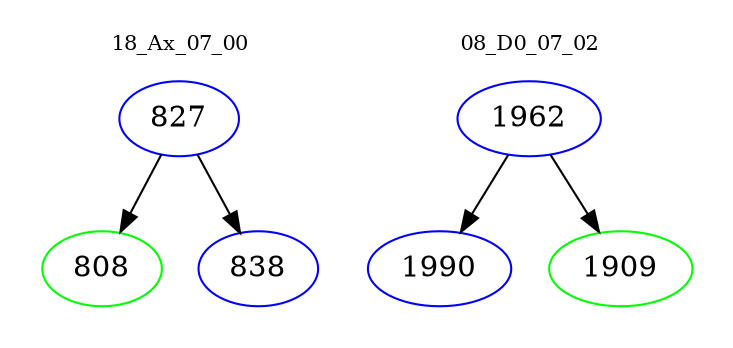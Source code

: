 digraph{
subgraph cluster_0 {
color = white
label = "18_Ax_07_00";
fontsize=10;
T0_827 [label="827", color="blue"]
T0_827 -> T0_808 [color="black"]
T0_808 [label="808", color="green"]
T0_827 -> T0_838 [color="black"]
T0_838 [label="838", color="blue"]
}
subgraph cluster_1 {
color = white
label = "08_D0_07_02";
fontsize=10;
T1_1962 [label="1962", color="blue"]
T1_1962 -> T1_1990 [color="black"]
T1_1990 [label="1990", color="blue"]
T1_1962 -> T1_1909 [color="black"]
T1_1909 [label="1909", color="green"]
}
}
